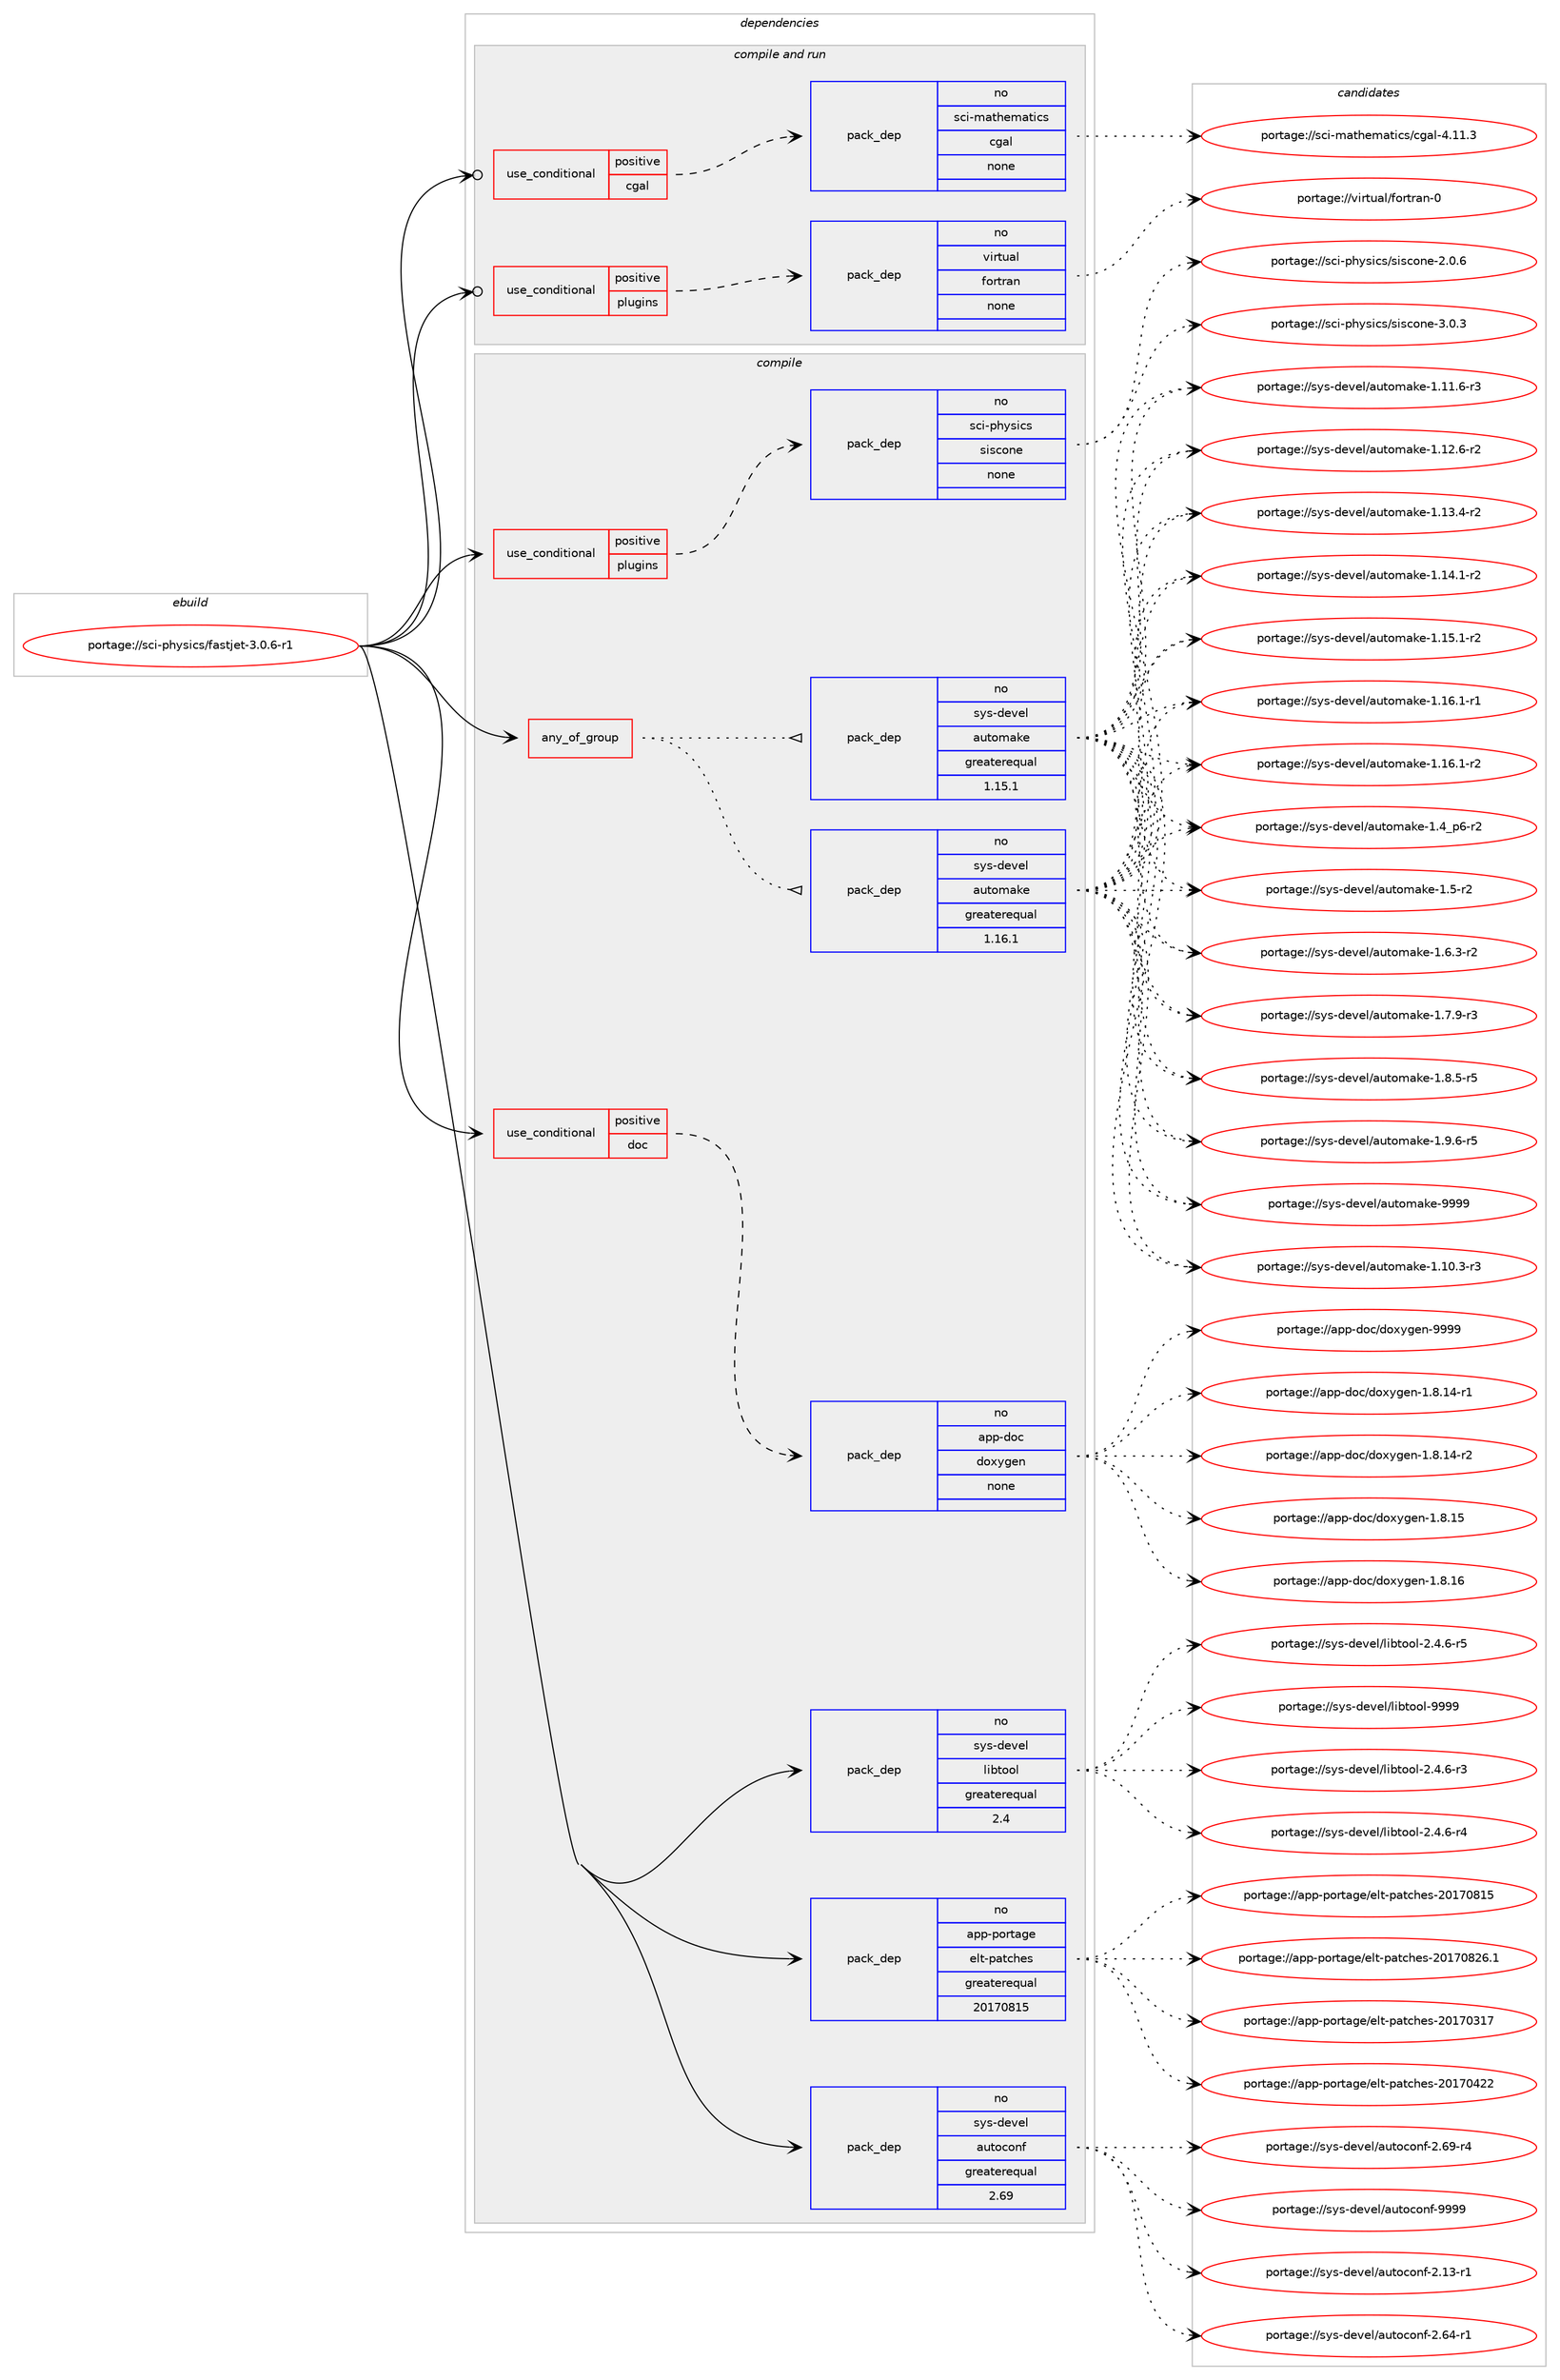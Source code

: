 digraph prolog {

# *************
# Graph options
# *************

newrank=true;
concentrate=true;
compound=true;
graph [rankdir=LR,fontname=Helvetica,fontsize=10,ranksep=1.5];#, ranksep=2.5, nodesep=0.2];
edge  [arrowhead=vee];
node  [fontname=Helvetica,fontsize=10];

# **********
# The ebuild
# **********

subgraph cluster_leftcol {
color=gray;
rank=same;
label=<<i>ebuild</i>>;
id [label="portage://sci-physics/fastjet-3.0.6-r1", color=red, width=4, href="../sci-physics/fastjet-3.0.6-r1.svg"];
}

# ****************
# The dependencies
# ****************

subgraph cluster_midcol {
color=gray;
label=<<i>dependencies</i>>;
subgraph cluster_compile {
fillcolor="#eeeeee";
style=filled;
label=<<i>compile</i>>;
subgraph any6540 {
dependency396278 [label=<<TABLE BORDER="0" CELLBORDER="1" CELLSPACING="0" CELLPADDING="4"><TR><TD CELLPADDING="10">any_of_group</TD></TR></TABLE>>, shape=none, color=red];subgraph pack291533 {
dependency396279 [label=<<TABLE BORDER="0" CELLBORDER="1" CELLSPACING="0" CELLPADDING="4" WIDTH="220"><TR><TD ROWSPAN="6" CELLPADDING="30">pack_dep</TD></TR><TR><TD WIDTH="110">no</TD></TR><TR><TD>sys-devel</TD></TR><TR><TD>automake</TD></TR><TR><TD>greaterequal</TD></TR><TR><TD>1.16.1</TD></TR></TABLE>>, shape=none, color=blue];
}
dependency396278:e -> dependency396279:w [weight=20,style="dotted",arrowhead="oinv"];
subgraph pack291534 {
dependency396280 [label=<<TABLE BORDER="0" CELLBORDER="1" CELLSPACING="0" CELLPADDING="4" WIDTH="220"><TR><TD ROWSPAN="6" CELLPADDING="30">pack_dep</TD></TR><TR><TD WIDTH="110">no</TD></TR><TR><TD>sys-devel</TD></TR><TR><TD>automake</TD></TR><TR><TD>greaterequal</TD></TR><TR><TD>1.15.1</TD></TR></TABLE>>, shape=none, color=blue];
}
dependency396278:e -> dependency396280:w [weight=20,style="dotted",arrowhead="oinv"];
}
id:e -> dependency396278:w [weight=20,style="solid",arrowhead="vee"];
subgraph cond97998 {
dependency396281 [label=<<TABLE BORDER="0" CELLBORDER="1" CELLSPACING="0" CELLPADDING="4"><TR><TD ROWSPAN="3" CELLPADDING="10">use_conditional</TD></TR><TR><TD>positive</TD></TR><TR><TD>doc</TD></TR></TABLE>>, shape=none, color=red];
subgraph pack291535 {
dependency396282 [label=<<TABLE BORDER="0" CELLBORDER="1" CELLSPACING="0" CELLPADDING="4" WIDTH="220"><TR><TD ROWSPAN="6" CELLPADDING="30">pack_dep</TD></TR><TR><TD WIDTH="110">no</TD></TR><TR><TD>app-doc</TD></TR><TR><TD>doxygen</TD></TR><TR><TD>none</TD></TR><TR><TD></TD></TR></TABLE>>, shape=none, color=blue];
}
dependency396281:e -> dependency396282:w [weight=20,style="dashed",arrowhead="vee"];
}
id:e -> dependency396281:w [weight=20,style="solid",arrowhead="vee"];
subgraph cond97999 {
dependency396283 [label=<<TABLE BORDER="0" CELLBORDER="1" CELLSPACING="0" CELLPADDING="4"><TR><TD ROWSPAN="3" CELLPADDING="10">use_conditional</TD></TR><TR><TD>positive</TD></TR><TR><TD>plugins</TD></TR></TABLE>>, shape=none, color=red];
subgraph pack291536 {
dependency396284 [label=<<TABLE BORDER="0" CELLBORDER="1" CELLSPACING="0" CELLPADDING="4" WIDTH="220"><TR><TD ROWSPAN="6" CELLPADDING="30">pack_dep</TD></TR><TR><TD WIDTH="110">no</TD></TR><TR><TD>sci-physics</TD></TR><TR><TD>siscone</TD></TR><TR><TD>none</TD></TR><TR><TD></TD></TR></TABLE>>, shape=none, color=blue];
}
dependency396283:e -> dependency396284:w [weight=20,style="dashed",arrowhead="vee"];
}
id:e -> dependency396283:w [weight=20,style="solid",arrowhead="vee"];
subgraph pack291537 {
dependency396285 [label=<<TABLE BORDER="0" CELLBORDER="1" CELLSPACING="0" CELLPADDING="4" WIDTH="220"><TR><TD ROWSPAN="6" CELLPADDING="30">pack_dep</TD></TR><TR><TD WIDTH="110">no</TD></TR><TR><TD>app-portage</TD></TR><TR><TD>elt-patches</TD></TR><TR><TD>greaterequal</TD></TR><TR><TD>20170815</TD></TR></TABLE>>, shape=none, color=blue];
}
id:e -> dependency396285:w [weight=20,style="solid",arrowhead="vee"];
subgraph pack291538 {
dependency396286 [label=<<TABLE BORDER="0" CELLBORDER="1" CELLSPACING="0" CELLPADDING="4" WIDTH="220"><TR><TD ROWSPAN="6" CELLPADDING="30">pack_dep</TD></TR><TR><TD WIDTH="110">no</TD></TR><TR><TD>sys-devel</TD></TR><TR><TD>autoconf</TD></TR><TR><TD>greaterequal</TD></TR><TR><TD>2.69</TD></TR></TABLE>>, shape=none, color=blue];
}
id:e -> dependency396286:w [weight=20,style="solid",arrowhead="vee"];
subgraph pack291539 {
dependency396287 [label=<<TABLE BORDER="0" CELLBORDER="1" CELLSPACING="0" CELLPADDING="4" WIDTH="220"><TR><TD ROWSPAN="6" CELLPADDING="30">pack_dep</TD></TR><TR><TD WIDTH="110">no</TD></TR><TR><TD>sys-devel</TD></TR><TR><TD>libtool</TD></TR><TR><TD>greaterequal</TD></TR><TR><TD>2.4</TD></TR></TABLE>>, shape=none, color=blue];
}
id:e -> dependency396287:w [weight=20,style="solid",arrowhead="vee"];
}
subgraph cluster_compileandrun {
fillcolor="#eeeeee";
style=filled;
label=<<i>compile and run</i>>;
subgraph cond98000 {
dependency396288 [label=<<TABLE BORDER="0" CELLBORDER="1" CELLSPACING="0" CELLPADDING="4"><TR><TD ROWSPAN="3" CELLPADDING="10">use_conditional</TD></TR><TR><TD>positive</TD></TR><TR><TD>cgal</TD></TR></TABLE>>, shape=none, color=red];
subgraph pack291540 {
dependency396289 [label=<<TABLE BORDER="0" CELLBORDER="1" CELLSPACING="0" CELLPADDING="4" WIDTH="220"><TR><TD ROWSPAN="6" CELLPADDING="30">pack_dep</TD></TR><TR><TD WIDTH="110">no</TD></TR><TR><TD>sci-mathematics</TD></TR><TR><TD>cgal</TD></TR><TR><TD>none</TD></TR><TR><TD></TD></TR></TABLE>>, shape=none, color=blue];
}
dependency396288:e -> dependency396289:w [weight=20,style="dashed",arrowhead="vee"];
}
id:e -> dependency396288:w [weight=20,style="solid",arrowhead="odotvee"];
subgraph cond98001 {
dependency396290 [label=<<TABLE BORDER="0" CELLBORDER="1" CELLSPACING="0" CELLPADDING="4"><TR><TD ROWSPAN="3" CELLPADDING="10">use_conditional</TD></TR><TR><TD>positive</TD></TR><TR><TD>plugins</TD></TR></TABLE>>, shape=none, color=red];
subgraph pack291541 {
dependency396291 [label=<<TABLE BORDER="0" CELLBORDER="1" CELLSPACING="0" CELLPADDING="4" WIDTH="220"><TR><TD ROWSPAN="6" CELLPADDING="30">pack_dep</TD></TR><TR><TD WIDTH="110">no</TD></TR><TR><TD>virtual</TD></TR><TR><TD>fortran</TD></TR><TR><TD>none</TD></TR><TR><TD></TD></TR></TABLE>>, shape=none, color=blue];
}
dependency396290:e -> dependency396291:w [weight=20,style="dashed",arrowhead="vee"];
}
id:e -> dependency396290:w [weight=20,style="solid",arrowhead="odotvee"];
}
subgraph cluster_run {
fillcolor="#eeeeee";
style=filled;
label=<<i>run</i>>;
}
}

# **************
# The candidates
# **************

subgraph cluster_choices {
rank=same;
color=gray;
label=<<i>candidates</i>>;

subgraph choice291533 {
color=black;
nodesep=1;
choiceportage11512111545100101118101108479711711611110997107101454946494846514511451 [label="portage://sys-devel/automake-1.10.3-r3", color=red, width=4,href="../sys-devel/automake-1.10.3-r3.svg"];
choiceportage11512111545100101118101108479711711611110997107101454946494946544511451 [label="portage://sys-devel/automake-1.11.6-r3", color=red, width=4,href="../sys-devel/automake-1.11.6-r3.svg"];
choiceportage11512111545100101118101108479711711611110997107101454946495046544511450 [label="portage://sys-devel/automake-1.12.6-r2", color=red, width=4,href="../sys-devel/automake-1.12.6-r2.svg"];
choiceportage11512111545100101118101108479711711611110997107101454946495146524511450 [label="portage://sys-devel/automake-1.13.4-r2", color=red, width=4,href="../sys-devel/automake-1.13.4-r2.svg"];
choiceportage11512111545100101118101108479711711611110997107101454946495246494511450 [label="portage://sys-devel/automake-1.14.1-r2", color=red, width=4,href="../sys-devel/automake-1.14.1-r2.svg"];
choiceportage11512111545100101118101108479711711611110997107101454946495346494511450 [label="portage://sys-devel/automake-1.15.1-r2", color=red, width=4,href="../sys-devel/automake-1.15.1-r2.svg"];
choiceportage11512111545100101118101108479711711611110997107101454946495446494511449 [label="portage://sys-devel/automake-1.16.1-r1", color=red, width=4,href="../sys-devel/automake-1.16.1-r1.svg"];
choiceportage11512111545100101118101108479711711611110997107101454946495446494511450 [label="portage://sys-devel/automake-1.16.1-r2", color=red, width=4,href="../sys-devel/automake-1.16.1-r2.svg"];
choiceportage115121115451001011181011084797117116111109971071014549465295112544511450 [label="portage://sys-devel/automake-1.4_p6-r2", color=red, width=4,href="../sys-devel/automake-1.4_p6-r2.svg"];
choiceportage11512111545100101118101108479711711611110997107101454946534511450 [label="portage://sys-devel/automake-1.5-r2", color=red, width=4,href="../sys-devel/automake-1.5-r2.svg"];
choiceportage115121115451001011181011084797117116111109971071014549465446514511450 [label="portage://sys-devel/automake-1.6.3-r2", color=red, width=4,href="../sys-devel/automake-1.6.3-r2.svg"];
choiceportage115121115451001011181011084797117116111109971071014549465546574511451 [label="portage://sys-devel/automake-1.7.9-r3", color=red, width=4,href="../sys-devel/automake-1.7.9-r3.svg"];
choiceportage115121115451001011181011084797117116111109971071014549465646534511453 [label="portage://sys-devel/automake-1.8.5-r5", color=red, width=4,href="../sys-devel/automake-1.8.5-r5.svg"];
choiceportage115121115451001011181011084797117116111109971071014549465746544511453 [label="portage://sys-devel/automake-1.9.6-r5", color=red, width=4,href="../sys-devel/automake-1.9.6-r5.svg"];
choiceportage115121115451001011181011084797117116111109971071014557575757 [label="portage://sys-devel/automake-9999", color=red, width=4,href="../sys-devel/automake-9999.svg"];
dependency396279:e -> choiceportage11512111545100101118101108479711711611110997107101454946494846514511451:w [style=dotted,weight="100"];
dependency396279:e -> choiceportage11512111545100101118101108479711711611110997107101454946494946544511451:w [style=dotted,weight="100"];
dependency396279:e -> choiceportage11512111545100101118101108479711711611110997107101454946495046544511450:w [style=dotted,weight="100"];
dependency396279:e -> choiceportage11512111545100101118101108479711711611110997107101454946495146524511450:w [style=dotted,weight="100"];
dependency396279:e -> choiceportage11512111545100101118101108479711711611110997107101454946495246494511450:w [style=dotted,weight="100"];
dependency396279:e -> choiceportage11512111545100101118101108479711711611110997107101454946495346494511450:w [style=dotted,weight="100"];
dependency396279:e -> choiceportage11512111545100101118101108479711711611110997107101454946495446494511449:w [style=dotted,weight="100"];
dependency396279:e -> choiceportage11512111545100101118101108479711711611110997107101454946495446494511450:w [style=dotted,weight="100"];
dependency396279:e -> choiceportage115121115451001011181011084797117116111109971071014549465295112544511450:w [style=dotted,weight="100"];
dependency396279:e -> choiceportage11512111545100101118101108479711711611110997107101454946534511450:w [style=dotted,weight="100"];
dependency396279:e -> choiceportage115121115451001011181011084797117116111109971071014549465446514511450:w [style=dotted,weight="100"];
dependency396279:e -> choiceportage115121115451001011181011084797117116111109971071014549465546574511451:w [style=dotted,weight="100"];
dependency396279:e -> choiceportage115121115451001011181011084797117116111109971071014549465646534511453:w [style=dotted,weight="100"];
dependency396279:e -> choiceportage115121115451001011181011084797117116111109971071014549465746544511453:w [style=dotted,weight="100"];
dependency396279:e -> choiceportage115121115451001011181011084797117116111109971071014557575757:w [style=dotted,weight="100"];
}
subgraph choice291534 {
color=black;
nodesep=1;
choiceportage11512111545100101118101108479711711611110997107101454946494846514511451 [label="portage://sys-devel/automake-1.10.3-r3", color=red, width=4,href="../sys-devel/automake-1.10.3-r3.svg"];
choiceportage11512111545100101118101108479711711611110997107101454946494946544511451 [label="portage://sys-devel/automake-1.11.6-r3", color=red, width=4,href="../sys-devel/automake-1.11.6-r3.svg"];
choiceportage11512111545100101118101108479711711611110997107101454946495046544511450 [label="portage://sys-devel/automake-1.12.6-r2", color=red, width=4,href="../sys-devel/automake-1.12.6-r2.svg"];
choiceportage11512111545100101118101108479711711611110997107101454946495146524511450 [label="portage://sys-devel/automake-1.13.4-r2", color=red, width=4,href="../sys-devel/automake-1.13.4-r2.svg"];
choiceportage11512111545100101118101108479711711611110997107101454946495246494511450 [label="portage://sys-devel/automake-1.14.1-r2", color=red, width=4,href="../sys-devel/automake-1.14.1-r2.svg"];
choiceportage11512111545100101118101108479711711611110997107101454946495346494511450 [label="portage://sys-devel/automake-1.15.1-r2", color=red, width=4,href="../sys-devel/automake-1.15.1-r2.svg"];
choiceportage11512111545100101118101108479711711611110997107101454946495446494511449 [label="portage://sys-devel/automake-1.16.1-r1", color=red, width=4,href="../sys-devel/automake-1.16.1-r1.svg"];
choiceportage11512111545100101118101108479711711611110997107101454946495446494511450 [label="portage://sys-devel/automake-1.16.1-r2", color=red, width=4,href="../sys-devel/automake-1.16.1-r2.svg"];
choiceportage115121115451001011181011084797117116111109971071014549465295112544511450 [label="portage://sys-devel/automake-1.4_p6-r2", color=red, width=4,href="../sys-devel/automake-1.4_p6-r2.svg"];
choiceportage11512111545100101118101108479711711611110997107101454946534511450 [label="portage://sys-devel/automake-1.5-r2", color=red, width=4,href="../sys-devel/automake-1.5-r2.svg"];
choiceportage115121115451001011181011084797117116111109971071014549465446514511450 [label="portage://sys-devel/automake-1.6.3-r2", color=red, width=4,href="../sys-devel/automake-1.6.3-r2.svg"];
choiceportage115121115451001011181011084797117116111109971071014549465546574511451 [label="portage://sys-devel/automake-1.7.9-r3", color=red, width=4,href="../sys-devel/automake-1.7.9-r3.svg"];
choiceportage115121115451001011181011084797117116111109971071014549465646534511453 [label="portage://sys-devel/automake-1.8.5-r5", color=red, width=4,href="../sys-devel/automake-1.8.5-r5.svg"];
choiceportage115121115451001011181011084797117116111109971071014549465746544511453 [label="portage://sys-devel/automake-1.9.6-r5", color=red, width=4,href="../sys-devel/automake-1.9.6-r5.svg"];
choiceportage115121115451001011181011084797117116111109971071014557575757 [label="portage://sys-devel/automake-9999", color=red, width=4,href="../sys-devel/automake-9999.svg"];
dependency396280:e -> choiceportage11512111545100101118101108479711711611110997107101454946494846514511451:w [style=dotted,weight="100"];
dependency396280:e -> choiceportage11512111545100101118101108479711711611110997107101454946494946544511451:w [style=dotted,weight="100"];
dependency396280:e -> choiceportage11512111545100101118101108479711711611110997107101454946495046544511450:w [style=dotted,weight="100"];
dependency396280:e -> choiceportage11512111545100101118101108479711711611110997107101454946495146524511450:w [style=dotted,weight="100"];
dependency396280:e -> choiceportage11512111545100101118101108479711711611110997107101454946495246494511450:w [style=dotted,weight="100"];
dependency396280:e -> choiceportage11512111545100101118101108479711711611110997107101454946495346494511450:w [style=dotted,weight="100"];
dependency396280:e -> choiceportage11512111545100101118101108479711711611110997107101454946495446494511449:w [style=dotted,weight="100"];
dependency396280:e -> choiceportage11512111545100101118101108479711711611110997107101454946495446494511450:w [style=dotted,weight="100"];
dependency396280:e -> choiceportage115121115451001011181011084797117116111109971071014549465295112544511450:w [style=dotted,weight="100"];
dependency396280:e -> choiceportage11512111545100101118101108479711711611110997107101454946534511450:w [style=dotted,weight="100"];
dependency396280:e -> choiceportage115121115451001011181011084797117116111109971071014549465446514511450:w [style=dotted,weight="100"];
dependency396280:e -> choiceportage115121115451001011181011084797117116111109971071014549465546574511451:w [style=dotted,weight="100"];
dependency396280:e -> choiceportage115121115451001011181011084797117116111109971071014549465646534511453:w [style=dotted,weight="100"];
dependency396280:e -> choiceportage115121115451001011181011084797117116111109971071014549465746544511453:w [style=dotted,weight="100"];
dependency396280:e -> choiceportage115121115451001011181011084797117116111109971071014557575757:w [style=dotted,weight="100"];
}
subgraph choice291535 {
color=black;
nodesep=1;
choiceportage97112112451001119947100111120121103101110454946564649524511449 [label="portage://app-doc/doxygen-1.8.14-r1", color=red, width=4,href="../app-doc/doxygen-1.8.14-r1.svg"];
choiceportage97112112451001119947100111120121103101110454946564649524511450 [label="portage://app-doc/doxygen-1.8.14-r2", color=red, width=4,href="../app-doc/doxygen-1.8.14-r2.svg"];
choiceportage9711211245100111994710011112012110310111045494656464953 [label="portage://app-doc/doxygen-1.8.15", color=red, width=4,href="../app-doc/doxygen-1.8.15.svg"];
choiceportage9711211245100111994710011112012110310111045494656464954 [label="portage://app-doc/doxygen-1.8.16", color=red, width=4,href="../app-doc/doxygen-1.8.16.svg"];
choiceportage971121124510011199471001111201211031011104557575757 [label="portage://app-doc/doxygen-9999", color=red, width=4,href="../app-doc/doxygen-9999.svg"];
dependency396282:e -> choiceportage97112112451001119947100111120121103101110454946564649524511449:w [style=dotted,weight="100"];
dependency396282:e -> choiceportage97112112451001119947100111120121103101110454946564649524511450:w [style=dotted,weight="100"];
dependency396282:e -> choiceportage9711211245100111994710011112012110310111045494656464953:w [style=dotted,weight="100"];
dependency396282:e -> choiceportage9711211245100111994710011112012110310111045494656464954:w [style=dotted,weight="100"];
dependency396282:e -> choiceportage971121124510011199471001111201211031011104557575757:w [style=dotted,weight="100"];
}
subgraph choice291536 {
color=black;
nodesep=1;
choiceportage1159910545112104121115105991154711510511599111110101455046484654 [label="portage://sci-physics/siscone-2.0.6", color=red, width=4,href="../sci-physics/siscone-2.0.6.svg"];
choiceportage1159910545112104121115105991154711510511599111110101455146484651 [label="portage://sci-physics/siscone-3.0.3", color=red, width=4,href="../sci-physics/siscone-3.0.3.svg"];
dependency396284:e -> choiceportage1159910545112104121115105991154711510511599111110101455046484654:w [style=dotted,weight="100"];
dependency396284:e -> choiceportage1159910545112104121115105991154711510511599111110101455146484651:w [style=dotted,weight="100"];
}
subgraph choice291537 {
color=black;
nodesep=1;
choiceportage97112112451121111141169710310147101108116451129711699104101115455048495548514955 [label="portage://app-portage/elt-patches-20170317", color=red, width=4,href="../app-portage/elt-patches-20170317.svg"];
choiceportage97112112451121111141169710310147101108116451129711699104101115455048495548525050 [label="portage://app-portage/elt-patches-20170422", color=red, width=4,href="../app-portage/elt-patches-20170422.svg"];
choiceportage97112112451121111141169710310147101108116451129711699104101115455048495548564953 [label="portage://app-portage/elt-patches-20170815", color=red, width=4,href="../app-portage/elt-patches-20170815.svg"];
choiceportage971121124511211111411697103101471011081164511297116991041011154550484955485650544649 [label="portage://app-portage/elt-patches-20170826.1", color=red, width=4,href="../app-portage/elt-patches-20170826.1.svg"];
dependency396285:e -> choiceportage97112112451121111141169710310147101108116451129711699104101115455048495548514955:w [style=dotted,weight="100"];
dependency396285:e -> choiceportage97112112451121111141169710310147101108116451129711699104101115455048495548525050:w [style=dotted,weight="100"];
dependency396285:e -> choiceportage97112112451121111141169710310147101108116451129711699104101115455048495548564953:w [style=dotted,weight="100"];
dependency396285:e -> choiceportage971121124511211111411697103101471011081164511297116991041011154550484955485650544649:w [style=dotted,weight="100"];
}
subgraph choice291538 {
color=black;
nodesep=1;
choiceportage1151211154510010111810110847971171161119911111010245504649514511449 [label="portage://sys-devel/autoconf-2.13-r1", color=red, width=4,href="../sys-devel/autoconf-2.13-r1.svg"];
choiceportage1151211154510010111810110847971171161119911111010245504654524511449 [label="portage://sys-devel/autoconf-2.64-r1", color=red, width=4,href="../sys-devel/autoconf-2.64-r1.svg"];
choiceportage1151211154510010111810110847971171161119911111010245504654574511452 [label="portage://sys-devel/autoconf-2.69-r4", color=red, width=4,href="../sys-devel/autoconf-2.69-r4.svg"];
choiceportage115121115451001011181011084797117116111991111101024557575757 [label="portage://sys-devel/autoconf-9999", color=red, width=4,href="../sys-devel/autoconf-9999.svg"];
dependency396286:e -> choiceportage1151211154510010111810110847971171161119911111010245504649514511449:w [style=dotted,weight="100"];
dependency396286:e -> choiceportage1151211154510010111810110847971171161119911111010245504654524511449:w [style=dotted,weight="100"];
dependency396286:e -> choiceportage1151211154510010111810110847971171161119911111010245504654574511452:w [style=dotted,weight="100"];
dependency396286:e -> choiceportage115121115451001011181011084797117116111991111101024557575757:w [style=dotted,weight="100"];
}
subgraph choice291539 {
color=black;
nodesep=1;
choiceportage1151211154510010111810110847108105981161111111084550465246544511451 [label="portage://sys-devel/libtool-2.4.6-r3", color=red, width=4,href="../sys-devel/libtool-2.4.6-r3.svg"];
choiceportage1151211154510010111810110847108105981161111111084550465246544511452 [label="portage://sys-devel/libtool-2.4.6-r4", color=red, width=4,href="../sys-devel/libtool-2.4.6-r4.svg"];
choiceportage1151211154510010111810110847108105981161111111084550465246544511453 [label="portage://sys-devel/libtool-2.4.6-r5", color=red, width=4,href="../sys-devel/libtool-2.4.6-r5.svg"];
choiceportage1151211154510010111810110847108105981161111111084557575757 [label="portage://sys-devel/libtool-9999", color=red, width=4,href="../sys-devel/libtool-9999.svg"];
dependency396287:e -> choiceportage1151211154510010111810110847108105981161111111084550465246544511451:w [style=dotted,weight="100"];
dependency396287:e -> choiceportage1151211154510010111810110847108105981161111111084550465246544511452:w [style=dotted,weight="100"];
dependency396287:e -> choiceportage1151211154510010111810110847108105981161111111084550465246544511453:w [style=dotted,weight="100"];
dependency396287:e -> choiceportage1151211154510010111810110847108105981161111111084557575757:w [style=dotted,weight="100"];
}
subgraph choice291540 {
color=black;
nodesep=1;
choiceportage115991054510997116104101109971161059911547991039710845524649494651 [label="portage://sci-mathematics/cgal-4.11.3", color=red, width=4,href="../sci-mathematics/cgal-4.11.3.svg"];
dependency396289:e -> choiceportage115991054510997116104101109971161059911547991039710845524649494651:w [style=dotted,weight="100"];
}
subgraph choice291541 {
color=black;
nodesep=1;
choiceportage1181051141161179710847102111114116114971104548 [label="portage://virtual/fortran-0", color=red, width=4,href="../virtual/fortran-0.svg"];
dependency396291:e -> choiceportage1181051141161179710847102111114116114971104548:w [style=dotted,weight="100"];
}
}

}
